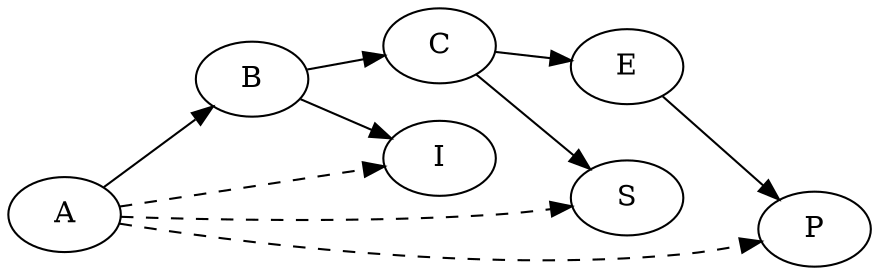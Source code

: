 digraph {
    rankdir="LR"

    A -> B -> C;
    C -> S;
    C -> E;
    B -> I;
    E -> P;

    A -> I[style="dashed"];
    A -> P[style="dashed"];
    A -> S[style="dashed"];
}